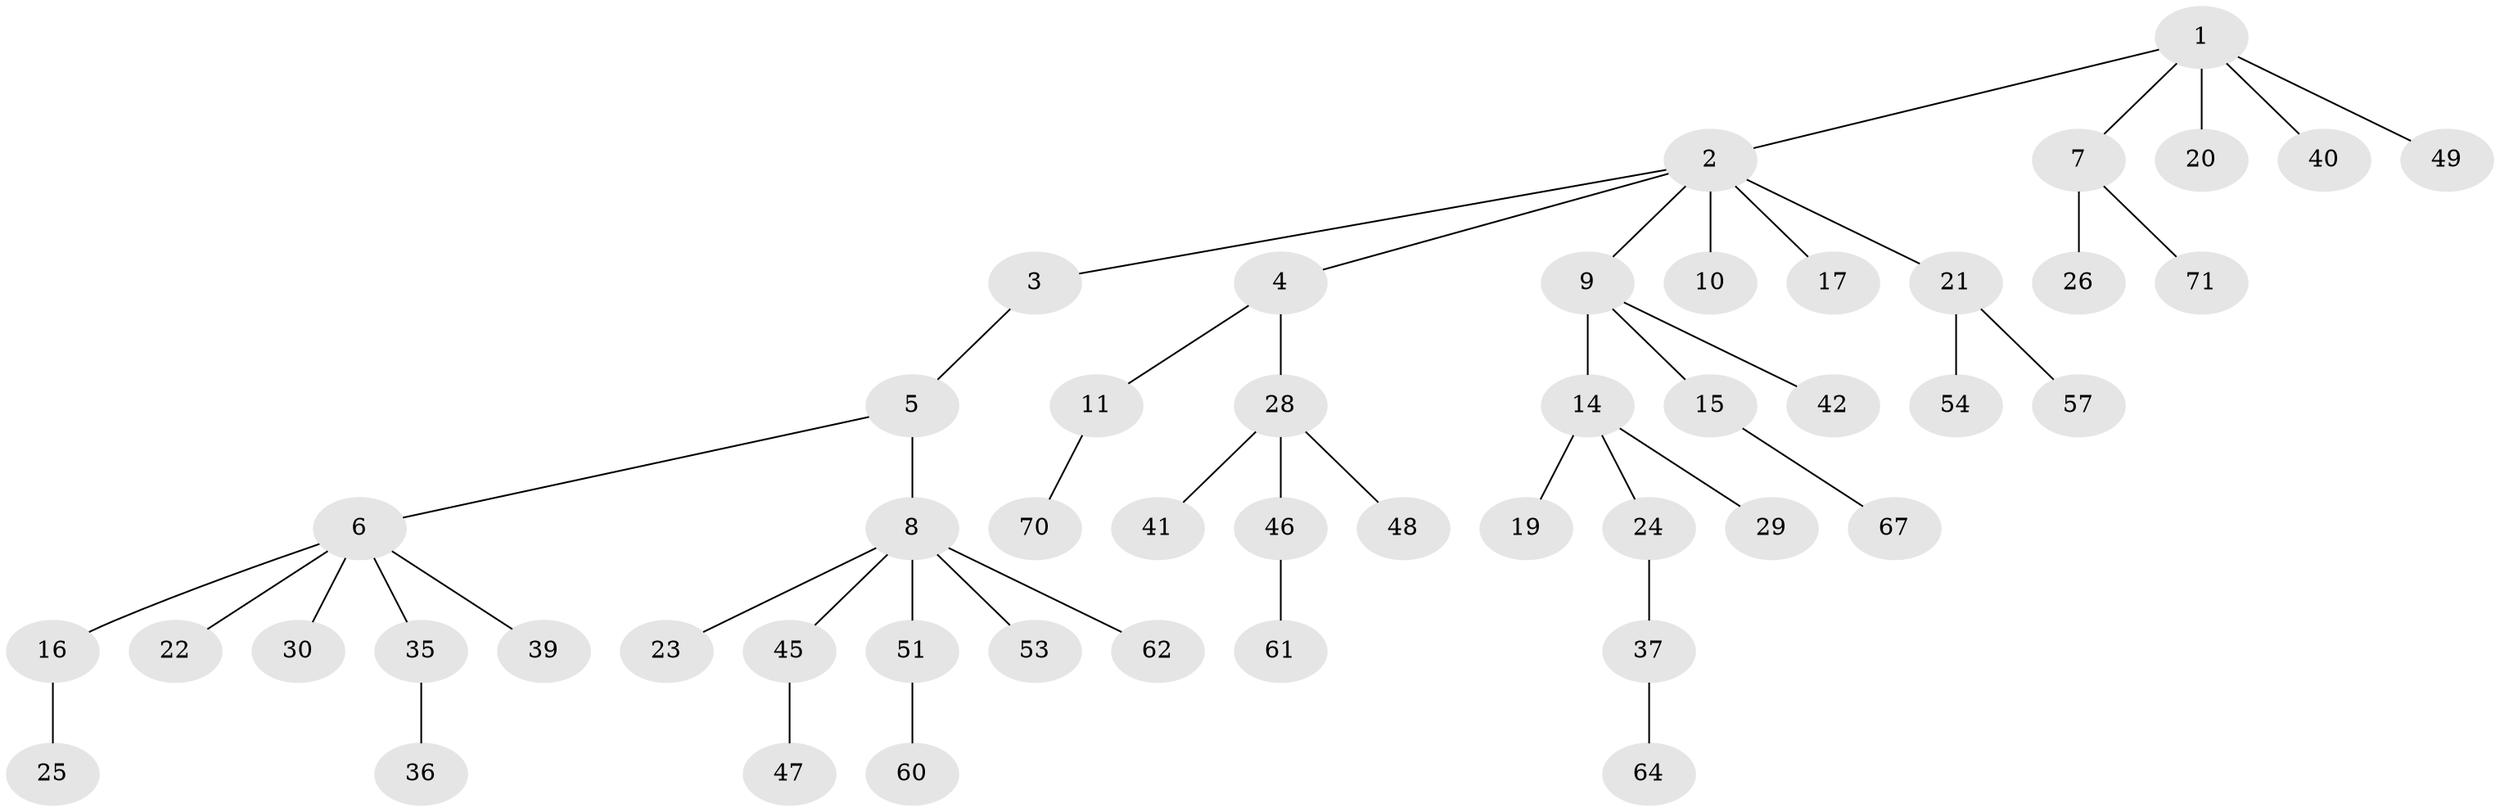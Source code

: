 // original degree distribution, {6: 0.02702702702702703, 7: 0.013513513513513514, 3: 0.0945945945945946, 4: 0.04054054054054054, 5: 0.04054054054054054, 2: 0.28378378378378377, 1: 0.5}
// Generated by graph-tools (version 1.1) at 2025/11/02/27/25 16:11:25]
// undirected, 49 vertices, 48 edges
graph export_dot {
graph [start="1"]
  node [color=gray90,style=filled];
  1 [super="+44"];
  2;
  3 [super="+31"];
  4 [super="+13"];
  5 [super="+12"];
  6 [super="+27"];
  7 [super="+34"];
  8 [super="+43"];
  9 [super="+74"];
  10 [super="+55"];
  11;
  14 [super="+18"];
  15 [super="+52"];
  16 [super="+65"];
  17 [super="+69"];
  19 [super="+72"];
  20;
  21 [super="+32"];
  22 [super="+59"];
  23 [super="+50"];
  24;
  25 [super="+56"];
  26;
  28 [super="+63"];
  29 [super="+33"];
  30 [super="+58"];
  35;
  36;
  37 [super="+38"];
  39;
  40;
  41 [super="+66"];
  42;
  45;
  46;
  47;
  48;
  49;
  51;
  53;
  54;
  57;
  60;
  61 [super="+68"];
  62 [super="+73"];
  64;
  67;
  70;
  71;
  1 -- 2;
  1 -- 7;
  1 -- 20;
  1 -- 40;
  1 -- 49;
  2 -- 3;
  2 -- 4;
  2 -- 9;
  2 -- 10;
  2 -- 17;
  2 -- 21;
  3 -- 5;
  4 -- 11;
  4 -- 28;
  5 -- 6;
  5 -- 8;
  6 -- 16;
  6 -- 22;
  6 -- 30;
  6 -- 35;
  6 -- 39;
  7 -- 26;
  7 -- 71;
  8 -- 23;
  8 -- 51;
  8 -- 62;
  8 -- 45;
  8 -- 53;
  9 -- 14;
  9 -- 15;
  9 -- 42;
  11 -- 70;
  14 -- 24;
  14 -- 19;
  14 -- 29;
  15 -- 67;
  16 -- 25;
  21 -- 54;
  21 -- 57;
  24 -- 37;
  28 -- 41;
  28 -- 46;
  28 -- 48;
  35 -- 36;
  37 -- 64;
  45 -- 47;
  46 -- 61;
  51 -- 60;
}
